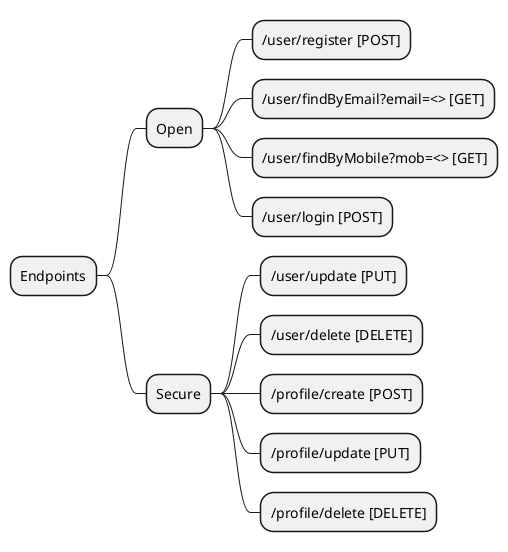 @startmindmap
* Endpoints
** Open
*** /user/register [POST]
*** /user/findByEmail?email=<> [GET]
*** /user/findByMobile?mob=<> [GET]
*** /user/login [POST]
** Secure
*** /user/update [PUT]
*** /user/delete [DELETE]
*** /profile/create [POST]
*** /profile/update [PUT]
*** /profile/delete [DELETE]
@endmindmap